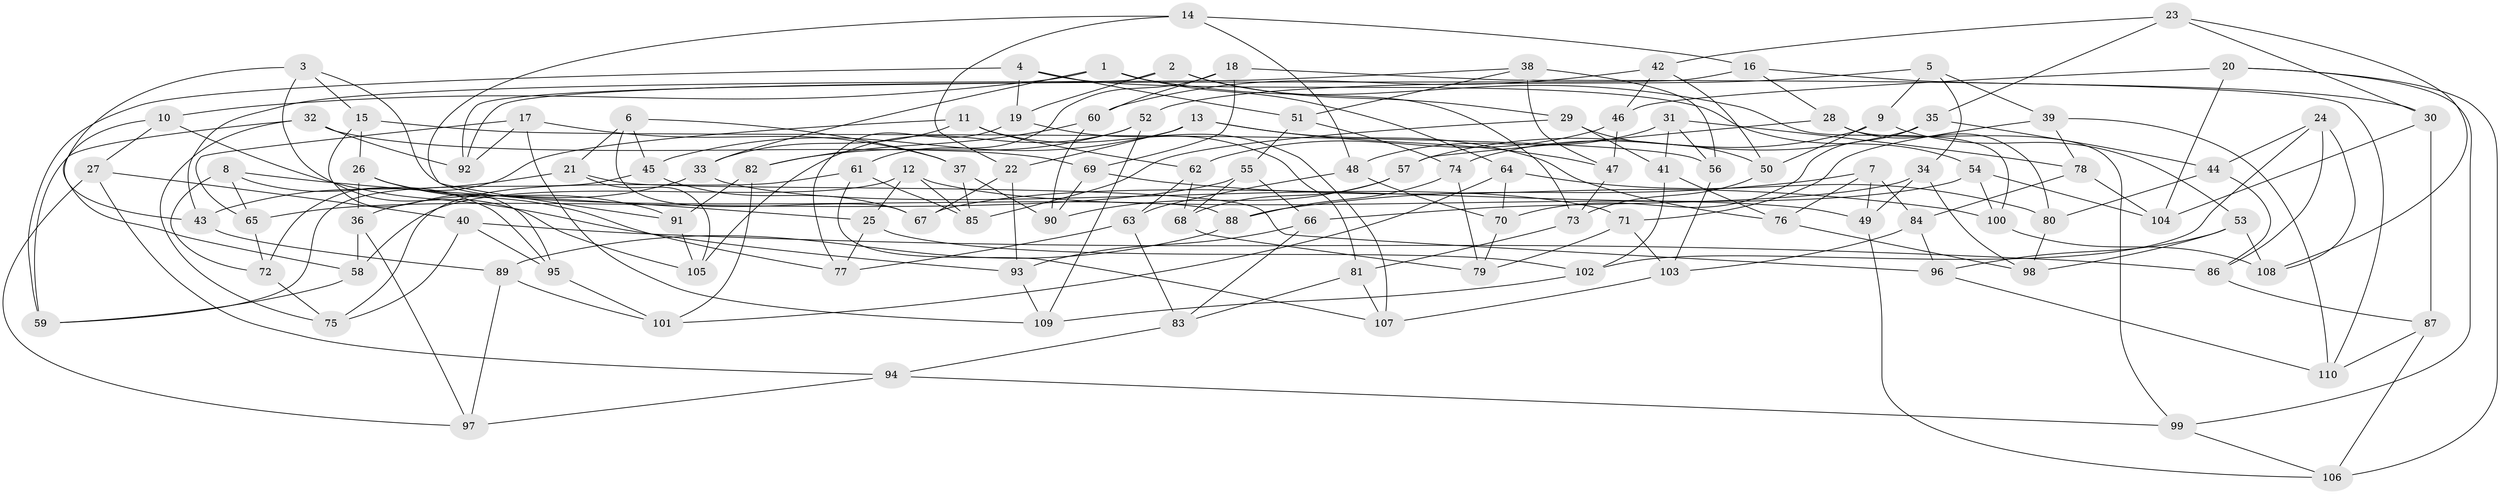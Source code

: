 // Generated by graph-tools (version 1.1) at 2025/11/02/27/25 16:11:50]
// undirected, 110 vertices, 220 edges
graph export_dot {
graph [start="1"]
  node [color=gray90,style=filled];
  1;
  2;
  3;
  4;
  5;
  6;
  7;
  8;
  9;
  10;
  11;
  12;
  13;
  14;
  15;
  16;
  17;
  18;
  19;
  20;
  21;
  22;
  23;
  24;
  25;
  26;
  27;
  28;
  29;
  30;
  31;
  32;
  33;
  34;
  35;
  36;
  37;
  38;
  39;
  40;
  41;
  42;
  43;
  44;
  45;
  46;
  47;
  48;
  49;
  50;
  51;
  52;
  53;
  54;
  55;
  56;
  57;
  58;
  59;
  60;
  61;
  62;
  63;
  64;
  65;
  66;
  67;
  68;
  69;
  70;
  71;
  72;
  73;
  74;
  75;
  76;
  77;
  78;
  79;
  80;
  81;
  82;
  83;
  84;
  85;
  86;
  87;
  88;
  89;
  90;
  91;
  92;
  93;
  94;
  95;
  96;
  97;
  98;
  99;
  100;
  101;
  102;
  103;
  104;
  105;
  106;
  107;
  108;
  109;
  110;
  1 -- 33;
  1 -- 64;
  1 -- 100;
  1 -- 10;
  2 -- 19;
  2 -- 92;
  2 -- 29;
  2 -- 73;
  3 -- 88;
  3 -- 105;
  3 -- 15;
  3 -- 43;
  4 -- 59;
  4 -- 54;
  4 -- 51;
  4 -- 19;
  5 -- 39;
  5 -- 9;
  5 -- 34;
  5 -- 52;
  6 -- 37;
  6 -- 21;
  6 -- 45;
  6 -- 67;
  7 -- 88;
  7 -- 84;
  7 -- 49;
  7 -- 76;
  8 -- 65;
  8 -- 72;
  8 -- 95;
  8 -- 25;
  9 -- 74;
  9 -- 53;
  9 -- 50;
  10 -- 58;
  10 -- 93;
  10 -- 27;
  11 -- 62;
  11 -- 81;
  11 -- 33;
  11 -- 72;
  12 -- 49;
  12 -- 25;
  12 -- 85;
  12 -- 58;
  13 -- 47;
  13 -- 22;
  13 -- 76;
  13 -- 45;
  14 -- 91;
  14 -- 48;
  14 -- 16;
  14 -- 22;
  15 -- 56;
  15 -- 95;
  15 -- 26;
  16 -- 30;
  16 -- 92;
  16 -- 28;
  17 -- 37;
  17 -- 109;
  17 -- 65;
  17 -- 92;
  18 -- 69;
  18 -- 61;
  18 -- 110;
  18 -- 60;
  19 -- 77;
  19 -- 107;
  20 -- 99;
  20 -- 104;
  20 -- 106;
  20 -- 46;
  21 -- 43;
  21 -- 105;
  21 -- 96;
  22 -- 67;
  22 -- 93;
  23 -- 108;
  23 -- 42;
  23 -- 35;
  23 -- 30;
  24 -- 108;
  24 -- 86;
  24 -- 44;
  24 -- 102;
  25 -- 77;
  25 -- 102;
  26 -- 91;
  26 -- 77;
  26 -- 36;
  27 -- 94;
  27 -- 97;
  27 -- 40;
  28 -- 57;
  28 -- 99;
  28 -- 80;
  29 -- 85;
  29 -- 50;
  29 -- 41;
  30 -- 87;
  30 -- 104;
  31 -- 78;
  31 -- 56;
  31 -- 48;
  31 -- 41;
  32 -- 69;
  32 -- 59;
  32 -- 92;
  32 -- 75;
  33 -- 71;
  33 -- 36;
  34 -- 66;
  34 -- 49;
  34 -- 98;
  35 -- 44;
  35 -- 70;
  35 -- 57;
  36 -- 97;
  36 -- 58;
  37 -- 90;
  37 -- 85;
  38 -- 43;
  38 -- 47;
  38 -- 56;
  38 -- 51;
  39 -- 71;
  39 -- 78;
  39 -- 110;
  40 -- 95;
  40 -- 86;
  40 -- 75;
  41 -- 102;
  41 -- 76;
  42 -- 46;
  42 -- 60;
  42 -- 50;
  43 -- 89;
  44 -- 80;
  44 -- 86;
  45 -- 59;
  45 -- 67;
  46 -- 47;
  46 -- 62;
  47 -- 73;
  48 -- 70;
  48 -- 63;
  49 -- 106;
  50 -- 73;
  51 -- 55;
  51 -- 74;
  52 -- 109;
  52 -- 82;
  52 -- 105;
  53 -- 98;
  53 -- 108;
  53 -- 96;
  54 -- 104;
  54 -- 67;
  54 -- 100;
  55 -- 65;
  55 -- 68;
  55 -- 66;
  56 -- 103;
  57 -- 68;
  57 -- 90;
  58 -- 59;
  60 -- 90;
  60 -- 82;
  61 -- 107;
  61 -- 75;
  61 -- 85;
  62 -- 68;
  62 -- 63;
  63 -- 77;
  63 -- 83;
  64 -- 80;
  64 -- 101;
  64 -- 70;
  65 -- 72;
  66 -- 93;
  66 -- 83;
  68 -- 79;
  69 -- 100;
  69 -- 90;
  70 -- 79;
  71 -- 103;
  71 -- 79;
  72 -- 75;
  73 -- 81;
  74 -- 79;
  74 -- 88;
  76 -- 98;
  78 -- 104;
  78 -- 84;
  80 -- 98;
  81 -- 83;
  81 -- 107;
  82 -- 101;
  82 -- 91;
  83 -- 94;
  84 -- 96;
  84 -- 103;
  86 -- 87;
  87 -- 110;
  87 -- 106;
  88 -- 89;
  89 -- 101;
  89 -- 97;
  91 -- 105;
  93 -- 109;
  94 -- 99;
  94 -- 97;
  95 -- 101;
  96 -- 110;
  99 -- 106;
  100 -- 108;
  102 -- 109;
  103 -- 107;
}
